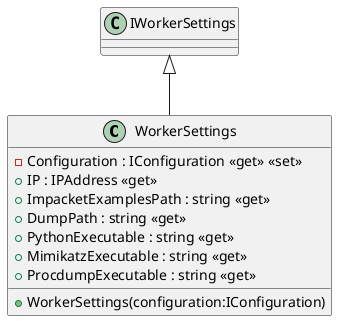 @startuml
class WorkerSettings {
    - Configuration : IConfiguration <<get>> <<set>>
    + WorkerSettings(configuration:IConfiguration)
    + IP : IPAddress <<get>>
    + ImpacketExamplesPath : string <<get>>
    + DumpPath : string <<get>>
    + PythonExecutable : string <<get>>
    + MimikatzExecutable : string <<get>>
    + ProcdumpExecutable : string <<get>>
}
IWorkerSettings <|-- WorkerSettings
@enduml
